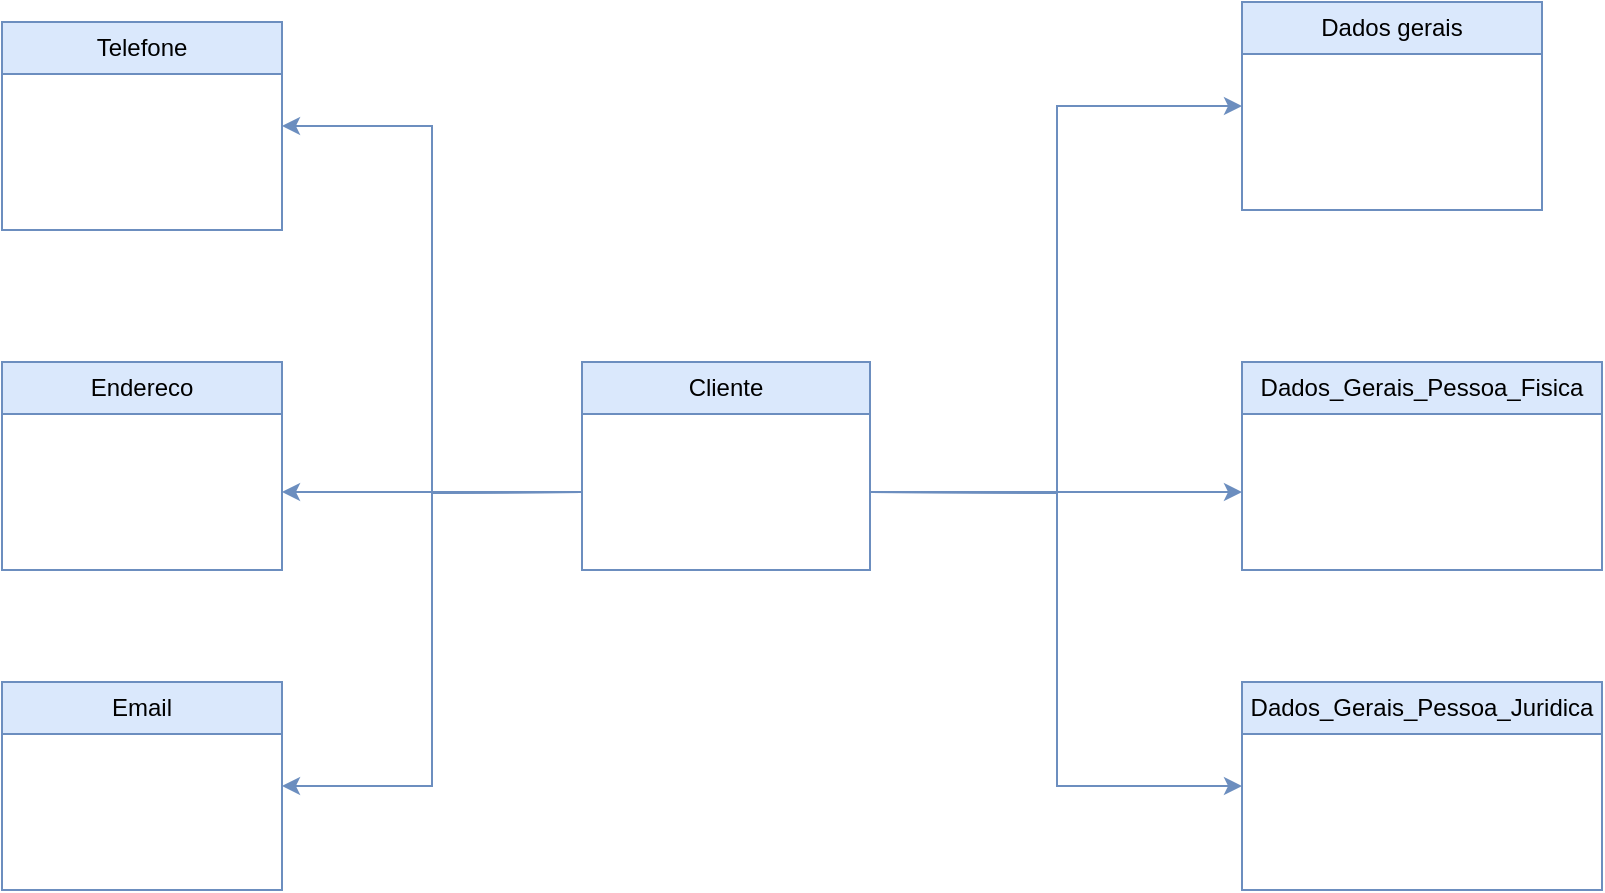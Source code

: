 <mxfile version="24.0.1" type="github">
  <diagram name="Página-1" id="eQ_4Q5Sc0SvUyVQB5dWW">
    <mxGraphModel dx="1859" dy="539" grid="1" gridSize="10" guides="1" tooltips="1" connect="1" arrows="1" fold="1" page="1" pageScale="1" pageWidth="827" pageHeight="1169" math="0" shadow="0">
      <root>
        <mxCell id="0" />
        <mxCell id="1" parent="0" />
        <mxCell id="uq0YjIHy0Rmrqcy4UQXp-6" value="Cliente" style="swimlane;fontStyle=0;childLayout=stackLayout;horizontal=1;startSize=26;fillColor=#dae8fc;horizontalStack=0;resizeParent=1;resizeParentMax=0;resizeLast=0;collapsible=1;marginBottom=0;whiteSpace=wrap;html=1;strokeColor=#6c8ebf;" vertex="1" parent="1">
          <mxGeometry x="260" y="271" width="144" height="104" as="geometry" />
        </mxCell>
        <mxCell id="uq0YjIHy0Rmrqcy4UQXp-10" value="Dados gerais" style="swimlane;fontStyle=0;childLayout=stackLayout;horizontal=1;startSize=26;fillColor=#dae8fc;horizontalStack=0;resizeParent=1;resizeParentMax=0;resizeLast=0;collapsible=1;marginBottom=0;whiteSpace=wrap;html=1;strokeColor=#6c8ebf;" vertex="1" parent="1">
          <mxGeometry x="590" y="91" width="150" height="104" as="geometry" />
        </mxCell>
        <mxCell id="uq0YjIHy0Rmrqcy4UQXp-15" value="Dados_Gerais_Pessoa_Fisica" style="swimlane;fontStyle=0;childLayout=stackLayout;horizontal=1;startSize=26;fillColor=#dae8fc;horizontalStack=0;resizeParent=1;resizeParentMax=0;resizeLast=0;collapsible=1;marginBottom=0;whiteSpace=wrap;html=1;strokeColor=#6c8ebf;" vertex="1" parent="1">
          <mxGeometry x="590" y="271" width="180" height="104" as="geometry" />
        </mxCell>
        <mxCell id="uq0YjIHy0Rmrqcy4UQXp-20" value="Dados_Gerais_Pessoa_Juridica" style="swimlane;fontStyle=0;childLayout=stackLayout;horizontal=1;startSize=26;fillColor=#dae8fc;horizontalStack=0;resizeParent=1;resizeParentMax=0;resizeLast=0;collapsible=1;marginBottom=0;whiteSpace=wrap;html=1;strokeColor=#6c8ebf;" vertex="1" parent="1">
          <mxGeometry x="590" y="431" width="180" height="104" as="geometry" />
        </mxCell>
        <mxCell id="uq0YjIHy0Rmrqcy4UQXp-25" value="Email" style="swimlane;fontStyle=0;childLayout=stackLayout;horizontal=1;startSize=26;fillColor=#dae8fc;horizontalStack=0;resizeParent=1;resizeParentMax=0;resizeLast=0;collapsible=1;marginBottom=0;whiteSpace=wrap;html=1;strokeColor=#6c8ebf;" vertex="1" parent="1">
          <mxGeometry x="-30" y="431" width="140" height="104" as="geometry" />
        </mxCell>
        <mxCell id="uq0YjIHy0Rmrqcy4UQXp-31" value="Endereco" style="swimlane;fontStyle=0;childLayout=stackLayout;horizontal=1;startSize=26;fillColor=#dae8fc;horizontalStack=0;resizeParent=1;resizeParentMax=0;resizeLast=0;collapsible=1;marginBottom=0;whiteSpace=wrap;html=1;strokeColor=#6c8ebf;" vertex="1" parent="1">
          <mxGeometry x="-30" y="271" width="140" height="104" as="geometry" />
        </mxCell>
        <mxCell id="uq0YjIHy0Rmrqcy4UQXp-35" value="Telefone" style="swimlane;fontStyle=0;childLayout=stackLayout;horizontal=1;startSize=26;fillColor=#dae8fc;horizontalStack=0;resizeParent=1;resizeParentMax=0;resizeLast=0;collapsible=1;marginBottom=0;whiteSpace=wrap;html=1;strokeColor=#6c8ebf;" vertex="1" parent="1">
          <mxGeometry x="-30" y="101" width="140" height="104" as="geometry" />
        </mxCell>
        <mxCell id="uq0YjIHy0Rmrqcy4UQXp-45" style="edgeStyle=orthogonalEdgeStyle;rounded=0;orthogonalLoop=1;jettySize=auto;html=1;entryX=1;entryY=0.5;entryDx=0;entryDy=0;fillColor=#dae8fc;strokeColor=#6c8ebf;" edge="1" parent="1">
          <mxGeometry relative="1" as="geometry">
            <mxPoint x="260" y="336" as="sourcePoint" />
            <mxPoint x="110" y="336" as="targetPoint" />
          </mxGeometry>
        </mxCell>
        <mxCell id="uq0YjIHy0Rmrqcy4UQXp-46" style="edgeStyle=orthogonalEdgeStyle;rounded=0;orthogonalLoop=1;jettySize=auto;html=1;entryX=0;entryY=0.5;entryDx=0;entryDy=0;fillColor=#dae8fc;strokeColor=#6c8ebf;" edge="1" parent="1">
          <mxGeometry relative="1" as="geometry">
            <mxPoint x="404" y="336" as="sourcePoint" />
            <mxPoint x="590" y="336" as="targetPoint" />
          </mxGeometry>
        </mxCell>
        <mxCell id="uq0YjIHy0Rmrqcy4UQXp-49" style="edgeStyle=orthogonalEdgeStyle;rounded=0;orthogonalLoop=1;jettySize=auto;html=1;entryX=1;entryY=0.5;entryDx=0;entryDy=0;fillColor=#dae8fc;strokeColor=#6c8ebf;" edge="1" parent="1" target="uq0YjIHy0Rmrqcy4UQXp-35">
          <mxGeometry relative="1" as="geometry">
            <mxPoint x="260" y="336" as="sourcePoint" />
          </mxGeometry>
        </mxCell>
        <mxCell id="uq0YjIHy0Rmrqcy4UQXp-50" style="edgeStyle=orthogonalEdgeStyle;rounded=0;orthogonalLoop=1;jettySize=auto;html=1;entryX=1;entryY=0.5;entryDx=0;entryDy=0;fillColor=#dae8fc;strokeColor=#6c8ebf;" edge="1" parent="1" target="uq0YjIHy0Rmrqcy4UQXp-25">
          <mxGeometry relative="1" as="geometry">
            <mxPoint x="260" y="336" as="sourcePoint" />
          </mxGeometry>
        </mxCell>
        <mxCell id="uq0YjIHy0Rmrqcy4UQXp-51" style="edgeStyle=orthogonalEdgeStyle;rounded=0;orthogonalLoop=1;jettySize=auto;html=1;entryX=0;entryY=0.5;entryDx=0;entryDy=0;fillColor=#dae8fc;strokeColor=#6c8ebf;" edge="1" parent="1" target="uq0YjIHy0Rmrqcy4UQXp-10">
          <mxGeometry relative="1" as="geometry">
            <mxPoint x="404" y="336" as="sourcePoint" />
          </mxGeometry>
        </mxCell>
        <mxCell id="uq0YjIHy0Rmrqcy4UQXp-52" style="edgeStyle=orthogonalEdgeStyle;rounded=0;orthogonalLoop=1;jettySize=auto;html=1;entryX=0;entryY=0.5;entryDx=0;entryDy=0;fillColor=#dae8fc;strokeColor=#6c8ebf;" edge="1" parent="1" target="uq0YjIHy0Rmrqcy4UQXp-20">
          <mxGeometry relative="1" as="geometry">
            <mxPoint x="404" y="336" as="sourcePoint" />
          </mxGeometry>
        </mxCell>
      </root>
    </mxGraphModel>
  </diagram>
</mxfile>
